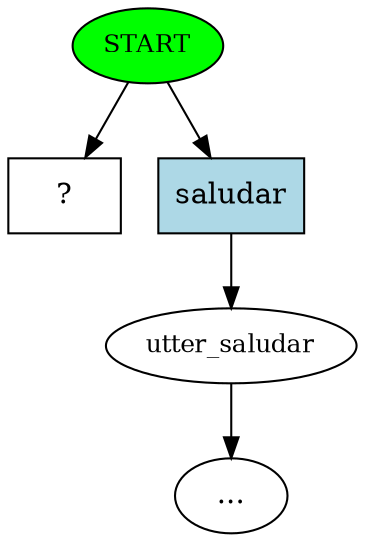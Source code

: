 digraph  {
0 [class="start active", fillcolor=green, fontsize=12, label=START, style=filled];
1 [class="", fontsize=12, label=utter_saludar];
"-4" [class=ellipsis, label="..."];
3 [class="intent dashed active", label="  ?  ", shape=rect];
4 [class=intent, fillcolor=lightblue, label=saludar, shape=rect, style=filled];
0 -> 3  [class=active, key=NONE, label=""];
0 -> 4  [class="", key=0];
1 -> "-4"  [class="", key=NONE, label=""];
4 -> 1  [class="", key=0];
}
